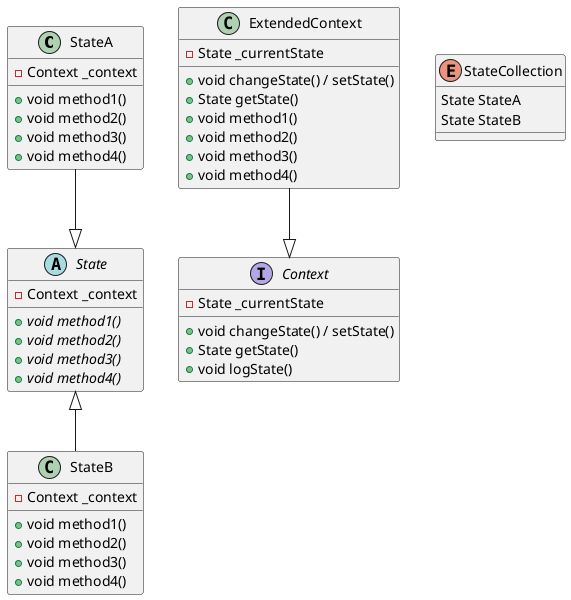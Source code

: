 @startuml State Management Design

StateA --|> State
State <|-- StateB
ExtendedContext --|> Context

interface Context {
    -State _currentState
    +void changeState() / setState()
    +State getState()
    +void logState()
}

class ExtendedContext {
    -State _currentState
    +void changeState() / setState()
    +State getState()
    +void method1()
    +void method2()
    +void method3()
    +void method4()
}


abstract class State {
    -Context _context
    +void {abstract} method1()
    +void {abstract} method2()
    +void {abstract} method3()
    +void {abstract} method4()
}

class StateA {
    -Context _context
    +void method1()
    +void method2()
    +void method3()
    +void method4()
}

class StateB {
    -Context _context
    +void method1()
    +void method2()
    +void method3()
    +void method4()
}

enum StateCollection {
    State StateA
    State StateB
}

@enduml